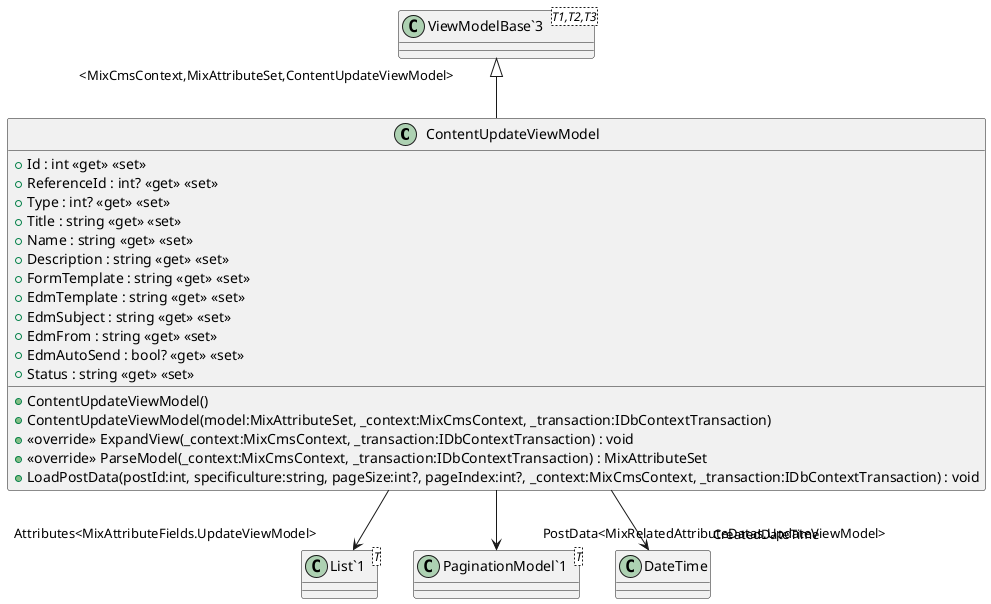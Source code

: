 @startuml
class ContentUpdateViewModel {
    + Id : int <<get>> <<set>>
    + ReferenceId : int? <<get>> <<set>>
    + Type : int? <<get>> <<set>>
    + Title : string <<get>> <<set>>
    + Name : string <<get>> <<set>>
    + Description : string <<get>> <<set>>
    + FormTemplate : string <<get>> <<set>>
    + EdmTemplate : string <<get>> <<set>>
    + EdmSubject : string <<get>> <<set>>
    + EdmFrom : string <<get>> <<set>>
    + EdmAutoSend : bool? <<get>> <<set>>
    + Status : string <<get>> <<set>>
    + ContentUpdateViewModel()
    + ContentUpdateViewModel(model:MixAttributeSet, _context:MixCmsContext, _transaction:IDbContextTransaction)
    + <<override>> ExpandView(_context:MixCmsContext, _transaction:IDbContextTransaction) : void
    + <<override>> ParseModel(_context:MixCmsContext, _transaction:IDbContextTransaction) : MixAttributeSet
    + LoadPostData(postId:int, specificulture:string, pageSize:int?, pageIndex:int?, _context:MixCmsContext, _transaction:IDbContextTransaction) : void
}
class "ViewModelBase`3"<T1,T2,T3> {
}
class "List`1"<T> {
}
class "PaginationModel`1"<T> {
}
"ViewModelBase`3" "<MixCmsContext,MixAttributeSet,ContentUpdateViewModel>" <|-- ContentUpdateViewModel
ContentUpdateViewModel --> "CreatedDateTime" DateTime
ContentUpdateViewModel --> "Attributes<MixAttributeFields.UpdateViewModel>" "List`1"
ContentUpdateViewModel --> "PostData<MixRelatedAttributeDatas.UpdateViewModel>" "PaginationModel`1"
@enduml
